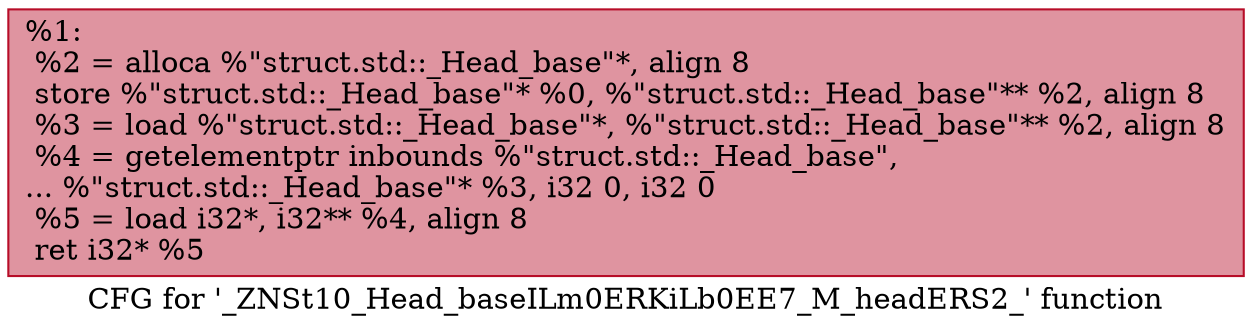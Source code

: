 digraph "CFG for '_ZNSt10_Head_baseILm0ERKiLb0EE7_M_headERS2_' function" {
	label="CFG for '_ZNSt10_Head_baseILm0ERKiLb0EE7_M_headERS2_' function";

	Node0x561d2dfc3690 [shape=record,color="#b70d28ff", style=filled, fillcolor="#b70d2870",label="{%1:\l  %2 = alloca %\"struct.std::_Head_base\"*, align 8\l  store %\"struct.std::_Head_base\"* %0, %\"struct.std::_Head_base\"** %2, align 8\l  %3 = load %\"struct.std::_Head_base\"*, %\"struct.std::_Head_base\"** %2, align 8\l  %4 = getelementptr inbounds %\"struct.std::_Head_base\",\l... %\"struct.std::_Head_base\"* %3, i32 0, i32 0\l  %5 = load i32*, i32** %4, align 8\l  ret i32* %5\l}"];
}

